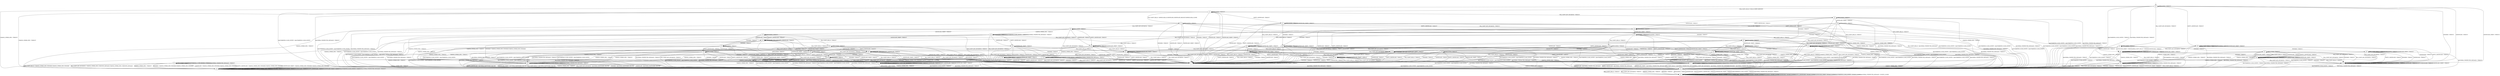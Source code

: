digraph h8 {
s0 [label="s0"];
s1 [label="s1"];
s2 [label="s2"];
s6 [label="s6"];
s10 [label="s10"];
s12 [label="s12"];
s20 [label="s20"];
s3 [label="s3"];
s4 [label="s4"];
s7 [label="s7"];
s8 [label="s8"];
s9 [label="s9"];
s11 [label="s11"];
s21 [label="s21"];
s32 [label="s32"];
s41 [label="s41"];
s5 [label="s5"];
s13 [label="s13"];
s14 [label="s14"];
s22 [label="s22"];
s23 [label="s23"];
s33 [label="s33"];
s34 [label="s34"];
s42 [label="s42"];
s44 [label="s44"];
s15 [label="s15"];
s16 [label="s16"];
s24 [label="s24"];
s25 [label="s25"];
s37 [label="s37"];
s38 [label="s38"];
s43 [label="s43"];
s45 [label="s45"];
s47 [label="s47"];
s17 [label="s17"];
s18 [label="s18"];
s19 [label="s19"];
s26 [label="s26"];
s27 [label="s27"];
s28 [label="s28"];
s35 [label="s35"];
s46 [label="s46"];
s48 [label="s48"];
s29 [label="s29"];
s30 [label="s30"];
s36 [label="s36"];
s39 [label="s39"];
s49 [label="s49"];
s31 [label="s31"];
s40 [label="s40"];
s0 -> s1 [label="RSA_CLIENT_HELLO / HELLO_VERIFY_REQUEST"];
s0 -> s2 [label="RSA_CLIENT_KEY_EXCHANGE / TIMEOUT"];
s0 -> s10 [label="CHANGE_CIPHER_SPEC / TIMEOUT"];
s0 -> s12 [label="FINISHED / TIMEOUT"];
s0 -> s0 [label="APPLICATION / TIMEOUT"];
s0 -> s12 [label="CERTIFICATE / TIMEOUT"];
s0 -> s20 [label="EMPTY_CERTIFICATE / TIMEOUT"];
s0 -> s12 [label="CERTIFICATE_VERIFY / TIMEOUT"];
s0 -> s6 [label="Alert(WARNING,CLOSE_NOTIFY) / TIMEOUT"];
s0 -> s6 [label="Alert(FATAL,UNEXPECTED_MESSAGE) / TIMEOUT"];
s1 -> s3 [label="RSA_CLIENT_HELLO / SERVER_HELLO,CERTIFICATE,CERTIFICATE_REQUEST,SERVER_HELLO_DONE"];
s1 -> s4 [label="RSA_CLIENT_KEY_EXCHANGE / TIMEOUT"];
s1 -> s10 [label="CHANGE_CIPHER_SPEC / TIMEOUT"];
s1 -> s7 [label="FINISHED / TIMEOUT"];
s1 -> s1 [label="APPLICATION / TIMEOUT"];
s1 -> s7 [label="CERTIFICATE / TIMEOUT"];
s1 -> s11 [label="EMPTY_CERTIFICATE / TIMEOUT"];
s1 -> s7 [label="CERTIFICATE_VERIFY / TIMEOUT"];
s1 -> s6 [label="Alert(WARNING,CLOSE_NOTIFY) / Alert(WARNING,CLOSE_NOTIFY)"];
s1 -> s6 [label="Alert(FATAL,UNEXPECTED_MESSAGE) / TIMEOUT"];
s2 -> s41 [label="RSA_CLIENT_HELLO / TIMEOUT"];
s2 -> s12 [label="RSA_CLIENT_KEY_EXCHANGE / TIMEOUT"];
s2 -> s8 [label="CHANGE_CIPHER_SPEC / TIMEOUT"];
s2 -> s21 [label="FINISHED / TIMEOUT"];
s2 -> s2 [label="APPLICATION / TIMEOUT"];
s2 -> s41 [label="CERTIFICATE / TIMEOUT"];
s2 -> s41 [label="EMPTY_CERTIFICATE / TIMEOUT"];
s2 -> s41 [label="CERTIFICATE_VERIFY / TIMEOUT"];
s2 -> s6 [label="Alert(WARNING,CLOSE_NOTIFY) / TIMEOUT"];
s2 -> s6 [label="Alert(FATAL,UNEXPECTED_MESSAGE) / TIMEOUT"];
s6 -> s9 [label="RSA_CLIENT_HELLO / TIMEOUT"];
s6 -> s9 [label="RSA_CLIENT_KEY_EXCHANGE / TIMEOUT"];
s6 -> s9 [label="CHANGE_CIPHER_SPEC / TIMEOUT"];
s6 -> s9 [label="FINISHED / TIMEOUT"];
s6 -> s9 [label="APPLICATION / TIMEOUT"];
s6 -> s9 [label="CERTIFICATE / TIMEOUT"];
s6 -> s9 [label="EMPTY_CERTIFICATE / TIMEOUT"];
s6 -> s9 [label="CERTIFICATE_VERIFY / TIMEOUT"];
s6 -> s9 [label="Alert(WARNING,CLOSE_NOTIFY) / TIMEOUT"];
s6 -> s9 [label="Alert(FATAL,UNEXPECTED_MESSAGE) / TIMEOUT"];
s10 -> s10 [label="RSA_CLIENT_HELLO / TIMEOUT"];
s10 -> s10 [label="RSA_CLIENT_KEY_EXCHANGE / TIMEOUT"];
s10 -> s10 [label="CHANGE_CIPHER_SPEC / TIMEOUT"];
s10 -> s10 [label="FINISHED / TIMEOUT"];
s10 -> s10 [label="APPLICATION / TIMEOUT"];
s10 -> s10 [label="CERTIFICATE / TIMEOUT"];
s10 -> s10 [label="EMPTY_CERTIFICATE / TIMEOUT"];
s10 -> s10 [label="CERTIFICATE_VERIFY / TIMEOUT"];
s10 -> s10 [label="Alert(WARNING,CLOSE_NOTIFY) / TIMEOUT"];
s10 -> s10 [label="Alert(FATAL,UNEXPECTED_MESSAGE) / TIMEOUT"];
s12 -> s12 [label="RSA_CLIENT_HELLO / TIMEOUT"];
s12 -> s12 [label="RSA_CLIENT_KEY_EXCHANGE / TIMEOUT"];
s12 -> s10 [label="CHANGE_CIPHER_SPEC / TIMEOUT"];
s12 -> s12 [label="FINISHED / TIMEOUT"];
s12 -> s12 [label="APPLICATION / TIMEOUT"];
s12 -> s12 [label="CERTIFICATE / TIMEOUT"];
s12 -> s12 [label="EMPTY_CERTIFICATE / TIMEOUT"];
s12 -> s12 [label="CERTIFICATE_VERIFY / TIMEOUT"];
s12 -> s6 [label="Alert(WARNING,CLOSE_NOTIFY) / TIMEOUT"];
s12 -> s6 [label="Alert(FATAL,UNEXPECTED_MESSAGE) / TIMEOUT"];
s20 -> s20 [label="RSA_CLIENT_HELLO / TIMEOUT"];
s20 -> s41 [label="RSA_CLIENT_KEY_EXCHANGE / TIMEOUT"];
s20 -> s8 [label="CHANGE_CIPHER_SPEC / TIMEOUT"];
s20 -> s32 [label="FINISHED / TIMEOUT"];
s20 -> s20 [label="APPLICATION / TIMEOUT"];
s20 -> s12 [label="CERTIFICATE / TIMEOUT"];
s20 -> s12 [label="EMPTY_CERTIFICATE / TIMEOUT"];
s20 -> s20 [label="CERTIFICATE_VERIFY / TIMEOUT"];
s20 -> s6 [label="Alert(WARNING,CLOSE_NOTIFY) / TIMEOUT"];
s20 -> s6 [label="Alert(FATAL,UNEXPECTED_MESSAGE) / TIMEOUT"];
s3 -> s6 [label="RSA_CLIENT_HELLO / Alert(FATAL,UNEXPECTED_MESSAGE)"];
s3 -> s13 [label="RSA_CLIENT_KEY_EXCHANGE / TIMEOUT"];
s3 -> s10 [label="CHANGE_CIPHER_SPEC / TIMEOUT"];
s3 -> s7 [label="FINISHED / TIMEOUT"];
s3 -> s3 [label="APPLICATION / TIMEOUT"];
s3 -> s7 [label="CERTIFICATE / TIMEOUT"];
s3 -> s42 [label="EMPTY_CERTIFICATE / TIMEOUT"];
s3 -> s7 [label="CERTIFICATE_VERIFY / TIMEOUT"];
s3 -> s6 [label="Alert(WARNING,CLOSE_NOTIFY) / Alert(WARNING,CLOSE_NOTIFY)"];
s3 -> s6 [label="Alert(FATAL,UNEXPECTED_MESSAGE) / TIMEOUT"];
s4 -> s14 [label="RSA_CLIENT_HELLO / TIMEOUT"];
s4 -> s7 [label="RSA_CLIENT_KEY_EXCHANGE / TIMEOUT"];
s4 -> s5 [label="CHANGE_CIPHER_SPEC / TIMEOUT"];
s4 -> s22 [label="FINISHED / TIMEOUT"];
s4 -> s4 [label="APPLICATION / TIMEOUT"];
s4 -> s42 [label="CERTIFICATE / TIMEOUT"];
s4 -> s42 [label="EMPTY_CERTIFICATE / TIMEOUT"];
s4 -> s33 [label="CERTIFICATE_VERIFY / TIMEOUT"];
s4 -> s6 [label="Alert(WARNING,CLOSE_NOTIFY) / Alert(WARNING,CLOSE_NOTIFY)"];
s4 -> s6 [label="Alert(FATAL,UNEXPECTED_MESSAGE) / TIMEOUT"];
s7 -> s7 [label="RSA_CLIENT_HELLO / TIMEOUT"];
s7 -> s7 [label="RSA_CLIENT_KEY_EXCHANGE / TIMEOUT"];
s7 -> s10 [label="CHANGE_CIPHER_SPEC / TIMEOUT"];
s7 -> s7 [label="FINISHED / TIMEOUT"];
s7 -> s7 [label="APPLICATION / TIMEOUT"];
s7 -> s7 [label="CERTIFICATE / TIMEOUT"];
s7 -> s7 [label="EMPTY_CERTIFICATE / TIMEOUT"];
s7 -> s7 [label="CERTIFICATE_VERIFY / TIMEOUT"];
s7 -> s6 [label="Alert(WARNING,CLOSE_NOTIFY) / Alert(WARNING,CLOSE_NOTIFY)"];
s7 -> s6 [label="Alert(FATAL,UNEXPECTED_MESSAGE) / TIMEOUT"];
s8 -> s6 [label="RSA_CLIENT_HELLO / TIMEOUT"];
s8 -> s6 [label="RSA_CLIENT_KEY_EXCHANGE / TIMEOUT"];
s8 -> s10 [label="CHANGE_CIPHER_SPEC / TIMEOUT"];
s8 -> s6 [label="FINISHED / TIMEOUT"];
s8 -> s8 [label="APPLICATION / TIMEOUT"];
s8 -> s6 [label="CERTIFICATE / TIMEOUT"];
s8 -> s6 [label="EMPTY_CERTIFICATE / TIMEOUT"];
s8 -> s6 [label="CERTIFICATE_VERIFY / TIMEOUT"];
s8 -> s8 [label="Alert(WARNING,CLOSE_NOTIFY) / TIMEOUT"];
s8 -> s8 [label="Alert(FATAL,UNEXPECTED_MESSAGE) / TIMEOUT"];
s9 -> s9 [label="RSA_CLIENT_HELLO / SOCKET_CLOSED"];
s9 -> s9 [label="RSA_CLIENT_KEY_EXCHANGE / SOCKET_CLOSED"];
s9 -> s9 [label="CHANGE_CIPHER_SPEC / SOCKET_CLOSED"];
s9 -> s9 [label="FINISHED / SOCKET_CLOSED"];
s9 -> s9 [label="APPLICATION / SOCKET_CLOSED"];
s9 -> s9 [label="CERTIFICATE / SOCKET_CLOSED"];
s9 -> s9 [label="EMPTY_CERTIFICATE / SOCKET_CLOSED"];
s9 -> s9 [label="CERTIFICATE_VERIFY / SOCKET_CLOSED"];
s9 -> s9 [label="Alert(WARNING,CLOSE_NOTIFY) / SOCKET_CLOSED"];
s9 -> s9 [label="Alert(FATAL,UNEXPECTED_MESSAGE) / SOCKET_CLOSED"];
s11 -> s34 [label="RSA_CLIENT_HELLO / TIMEOUT"];
s11 -> s42 [label="RSA_CLIENT_KEY_EXCHANGE / TIMEOUT"];
s11 -> s5 [label="CHANGE_CIPHER_SPEC / TIMEOUT"];
s11 -> s23 [label="FINISHED / TIMEOUT"];
s11 -> s11 [label="APPLICATION / TIMEOUT"];
s11 -> s7 [label="CERTIFICATE / TIMEOUT"];
s11 -> s7 [label="EMPTY_CERTIFICATE / TIMEOUT"];
s11 -> s11 [label="CERTIFICATE_VERIFY / TIMEOUT"];
s11 -> s6 [label="Alert(WARNING,CLOSE_NOTIFY) / Alert(WARNING,CLOSE_NOTIFY)"];
s11 -> s6 [label="Alert(FATAL,UNEXPECTED_MESSAGE) / TIMEOUT"];
s21 -> s44 [label="RSA_CLIENT_HELLO / TIMEOUT"];
s21 -> s12 [label="RSA_CLIENT_KEY_EXCHANGE / TIMEOUT"];
s21 -> s8 [label="CHANGE_CIPHER_SPEC / TIMEOUT"];
s21 -> s12 [label="FINISHED / TIMEOUT"];
s21 -> s21 [label="APPLICATION / TIMEOUT"];
s21 -> s44 [label="CERTIFICATE / TIMEOUT"];
s21 -> s44 [label="EMPTY_CERTIFICATE / TIMEOUT"];
s21 -> s44 [label="CERTIFICATE_VERIFY / TIMEOUT"];
s21 -> s6 [label="Alert(WARNING,CLOSE_NOTIFY) / TIMEOUT"];
s21 -> s6 [label="Alert(FATAL,UNEXPECTED_MESSAGE) / TIMEOUT"];
s32 -> s32 [label="RSA_CLIENT_HELLO / TIMEOUT"];
s32 -> s44 [label="RSA_CLIENT_KEY_EXCHANGE / TIMEOUT"];
s32 -> s8 [label="CHANGE_CIPHER_SPEC / TIMEOUT"];
s32 -> s12 [label="FINISHED / TIMEOUT"];
s32 -> s32 [label="APPLICATION / TIMEOUT"];
s32 -> s12 [label="CERTIFICATE / TIMEOUT"];
s32 -> s12 [label="EMPTY_CERTIFICATE / TIMEOUT"];
s32 -> s32 [label="CERTIFICATE_VERIFY / TIMEOUT"];
s32 -> s6 [label="Alert(WARNING,CLOSE_NOTIFY) / TIMEOUT"];
s32 -> s6 [label="Alert(FATAL,UNEXPECTED_MESSAGE) / TIMEOUT"];
s41 -> s12 [label="RSA_CLIENT_HELLO / TIMEOUT"];
s41 -> s12 [label="RSA_CLIENT_KEY_EXCHANGE / TIMEOUT"];
s41 -> s8 [label="CHANGE_CIPHER_SPEC / TIMEOUT"];
s41 -> s44 [label="FINISHED / TIMEOUT"];
s41 -> s41 [label="APPLICATION / TIMEOUT"];
s41 -> s41 [label="CERTIFICATE / TIMEOUT"];
s41 -> s41 [label="EMPTY_CERTIFICATE / TIMEOUT"];
s41 -> s41 [label="CERTIFICATE_VERIFY / TIMEOUT"];
s41 -> s6 [label="Alert(WARNING,CLOSE_NOTIFY) / TIMEOUT"];
s41 -> s6 [label="Alert(FATAL,UNEXPECTED_MESSAGE) / TIMEOUT"];
s5 -> s6 [label="RSA_CLIENT_HELLO / Alert(FATAL,UNEXPECTED_MESSAGE)"];
s5 -> s6 [label="RSA_CLIENT_KEY_EXCHANGE / Alert(FATAL,UNEXPECTED_MESSAGE)"];
s5 -> s10 [label="CHANGE_CIPHER_SPEC / TIMEOUT"];
s5 -> s6 [label="FINISHED / Alert(FATAL,UNEXPECTED_MESSAGE)"];
s5 -> s5 [label="APPLICATION / TIMEOUT"];
s5 -> s6 [label="CERTIFICATE / Alert(FATAL,UNEXPECTED_MESSAGE)"];
s5 -> s6 [label="EMPTY_CERTIFICATE / Alert(FATAL,UNEXPECTED_MESSAGE)"];
s5 -> s6 [label="CERTIFICATE_VERIFY / Alert(FATAL,UNEXPECTED_MESSAGE)"];
s5 -> s5 [label="Alert(WARNING,CLOSE_NOTIFY) / TIMEOUT"];
s5 -> s5 [label="Alert(FATAL,UNEXPECTED_MESSAGE) / TIMEOUT"];
s13 -> s14 [label="RSA_CLIENT_HELLO / TIMEOUT"];
s13 -> s7 [label="RSA_CLIENT_KEY_EXCHANGE / TIMEOUT"];
s13 -> s15 [label="CHANGE_CIPHER_SPEC / TIMEOUT"];
s13 -> s22 [label="FINISHED / TIMEOUT"];
s13 -> s13 [label="APPLICATION / TIMEOUT"];
s13 -> s24 [label="CERTIFICATE / TIMEOUT"];
s13 -> s24 [label="EMPTY_CERTIFICATE / TIMEOUT"];
s13 -> s16 [label="CERTIFICATE_VERIFY / TIMEOUT"];
s13 -> s6 [label="Alert(WARNING,CLOSE_NOTIFY) / Alert(WARNING,CLOSE_NOTIFY)"];
s13 -> s6 [label="Alert(FATAL,UNEXPECTED_MESSAGE) / TIMEOUT"];
s14 -> s7 [label="RSA_CLIENT_HELLO / TIMEOUT"];
s14 -> s7 [label="RSA_CLIENT_KEY_EXCHANGE / TIMEOUT"];
s14 -> s5 [label="CHANGE_CIPHER_SPEC / TIMEOUT"];
s14 -> s25 [label="FINISHED / TIMEOUT"];
s14 -> s14 [label="APPLICATION / TIMEOUT"];
s14 -> s43 [label="CERTIFICATE / TIMEOUT"];
s14 -> s43 [label="EMPTY_CERTIFICATE / TIMEOUT"];
s14 -> s14 [label="CERTIFICATE_VERIFY / TIMEOUT"];
s14 -> s6 [label="Alert(WARNING,CLOSE_NOTIFY) / Alert(WARNING,CLOSE_NOTIFY)"];
s14 -> s6 [label="Alert(FATAL,UNEXPECTED_MESSAGE) / TIMEOUT"];
s22 -> s25 [label="RSA_CLIENT_HELLO / TIMEOUT"];
s22 -> s7 [label="RSA_CLIENT_KEY_EXCHANGE / TIMEOUT"];
s22 -> s5 [label="CHANGE_CIPHER_SPEC / TIMEOUT"];
s22 -> s7 [label="FINISHED / TIMEOUT"];
s22 -> s22 [label="APPLICATION / TIMEOUT"];
s22 -> s45 [label="CERTIFICATE / TIMEOUT"];
s22 -> s45 [label="EMPTY_CERTIFICATE / TIMEOUT"];
s22 -> s37 [label="CERTIFICATE_VERIFY / TIMEOUT"];
s22 -> s6 [label="Alert(WARNING,CLOSE_NOTIFY) / Alert(WARNING,CLOSE_NOTIFY)"];
s22 -> s6 [label="Alert(FATAL,UNEXPECTED_MESSAGE) / TIMEOUT"];
s23 -> s38 [label="RSA_CLIENT_HELLO / TIMEOUT"];
s23 -> s45 [label="RSA_CLIENT_KEY_EXCHANGE / TIMEOUT"];
s23 -> s5 [label="CHANGE_CIPHER_SPEC / TIMEOUT"];
s23 -> s7 [label="FINISHED / TIMEOUT"];
s23 -> s23 [label="APPLICATION / TIMEOUT"];
s23 -> s7 [label="CERTIFICATE / TIMEOUT"];
s23 -> s7 [label="EMPTY_CERTIFICATE / TIMEOUT"];
s23 -> s23 [label="CERTIFICATE_VERIFY / TIMEOUT"];
s23 -> s6 [label="Alert(WARNING,CLOSE_NOTIFY) / Alert(WARNING,CLOSE_NOTIFY)"];
s23 -> s6 [label="Alert(FATAL,UNEXPECTED_MESSAGE) / TIMEOUT"];
s33 -> s14 [label="RSA_CLIENT_HELLO / TIMEOUT"];
s33 -> s7 [label="RSA_CLIENT_KEY_EXCHANGE / TIMEOUT"];
s33 -> s5 [label="CHANGE_CIPHER_SPEC / TIMEOUT"];
s33 -> s37 [label="FINISHED / TIMEOUT"];
s33 -> s33 [label="APPLICATION / TIMEOUT"];
s33 -> s42 [label="CERTIFICATE / TIMEOUT"];
s33 -> s42 [label="EMPTY_CERTIFICATE / TIMEOUT"];
s33 -> s7 [label="CERTIFICATE_VERIFY / TIMEOUT"];
s33 -> s6 [label="Alert(WARNING,CLOSE_NOTIFY) / Alert(WARNING,CLOSE_NOTIFY)"];
s33 -> s6 [label="Alert(FATAL,UNEXPECTED_MESSAGE) / TIMEOUT"];
s34 -> s7 [label="RSA_CLIENT_HELLO / TIMEOUT"];
s34 -> s43 [label="RSA_CLIENT_KEY_EXCHANGE / TIMEOUT"];
s34 -> s5 [label="CHANGE_CIPHER_SPEC / TIMEOUT"];
s34 -> s38 [label="FINISHED / TIMEOUT"];
s34 -> s34 [label="APPLICATION / TIMEOUT"];
s34 -> s7 [label="CERTIFICATE / TIMEOUT"];
s34 -> s7 [label="EMPTY_CERTIFICATE / TIMEOUT"];
s34 -> s34 [label="CERTIFICATE_VERIFY / TIMEOUT"];
s34 -> s6 [label="Alert(WARNING,CLOSE_NOTIFY) / Alert(WARNING,CLOSE_NOTIFY)"];
s34 -> s6 [label="Alert(FATAL,UNEXPECTED_MESSAGE) / TIMEOUT"];
s42 -> s34 [label="RSA_CLIENT_HELLO / TIMEOUT"];
s42 -> s24 [label="RSA_CLIENT_KEY_EXCHANGE / TIMEOUT"];
s42 -> s5 [label="CHANGE_CIPHER_SPEC / TIMEOUT"];
s42 -> s23 [label="FINISHED / TIMEOUT"];
s42 -> s42 [label="APPLICATION / TIMEOUT"];
s42 -> s7 [label="CERTIFICATE / TIMEOUT"];
s42 -> s7 [label="EMPTY_CERTIFICATE / TIMEOUT"];
s42 -> s47 [label="CERTIFICATE_VERIFY / TIMEOUT"];
s42 -> s6 [label="Alert(WARNING,CLOSE_NOTIFY) / Alert(WARNING,CLOSE_NOTIFY)"];
s42 -> s6 [label="Alert(FATAL,UNEXPECTED_MESSAGE) / TIMEOUT"];
s44 -> s12 [label="RSA_CLIENT_HELLO / TIMEOUT"];
s44 -> s12 [label="RSA_CLIENT_KEY_EXCHANGE / TIMEOUT"];
s44 -> s8 [label="CHANGE_CIPHER_SPEC / TIMEOUT"];
s44 -> s12 [label="FINISHED / TIMEOUT"];
s44 -> s44 [label="APPLICATION / TIMEOUT"];
s44 -> s44 [label="CERTIFICATE / TIMEOUT"];
s44 -> s44 [label="EMPTY_CERTIFICATE / TIMEOUT"];
s44 -> s44 [label="CERTIFICATE_VERIFY / TIMEOUT"];
s44 -> s6 [label="Alert(WARNING,CLOSE_NOTIFY) / TIMEOUT"];
s44 -> s6 [label="Alert(FATAL,UNEXPECTED_MESSAGE) / TIMEOUT"];
s15 -> s43 [label="RSA_CLIENT_HELLO / TIMEOUT"];
s15 -> s7 [label="RSA_CLIENT_KEY_EXCHANGE / TIMEOUT"];
s15 -> s10 [label="CHANGE_CIPHER_SPEC / TIMEOUT"];
s15 -> s17 [label="FINISHED / CHANGE_CIPHER_SPEC,FINISHED,CHANGE_CIPHER_SPEC,FINISHED"];
s15 -> s15 [label="APPLICATION / TIMEOUT"];
s15 -> s26 [label="CERTIFICATE / TIMEOUT"];
s15 -> s26 [label="EMPTY_CERTIFICATE / TIMEOUT"];
s15 -> s18 [label="CERTIFICATE_VERIFY / TIMEOUT"];
s15 -> s15 [label="Alert(WARNING,CLOSE_NOTIFY) / TIMEOUT"];
s15 -> s15 [label="Alert(FATAL,UNEXPECTED_MESSAGE) / TIMEOUT"];
s16 -> s35 [label="RSA_CLIENT_HELLO / TIMEOUT"];
s16 -> s7 [label="RSA_CLIENT_KEY_EXCHANGE / TIMEOUT"];
s16 -> s19 [label="CHANGE_CIPHER_SPEC / TIMEOUT"];
s16 -> s27 [label="FINISHED / TIMEOUT"];
s16 -> s16 [label="APPLICATION / TIMEOUT"];
s16 -> s18 [label="CERTIFICATE / TIMEOUT"];
s16 -> s18 [label="EMPTY_CERTIFICATE / TIMEOUT"];
s16 -> s7 [label="CERTIFICATE_VERIFY / TIMEOUT"];
s16 -> s6 [label="Alert(WARNING,CLOSE_NOTIFY) / Alert(WARNING,CLOSE_NOTIFY)"];
s16 -> s6 [label="Alert(FATAL,UNEXPECTED_MESSAGE) / TIMEOUT"];
s24 -> s43 [label="RSA_CLIENT_HELLO / TIMEOUT"];
s24 -> s7 [label="RSA_CLIENT_KEY_EXCHANGE / TIMEOUT"];
s24 -> s28 [label="CHANGE_CIPHER_SPEC / TIMEOUT"];
s24 -> s45 [label="FINISHED / TIMEOUT"];
s24 -> s24 [label="APPLICATION / TIMEOUT"];
s24 -> s7 [label="CERTIFICATE / TIMEOUT"];
s24 -> s7 [label="EMPTY_CERTIFICATE / TIMEOUT"];
s24 -> s24 [label="CERTIFICATE_VERIFY / TIMEOUT"];
s24 -> s6 [label="Alert(WARNING,CLOSE_NOTIFY) / Alert(WARNING,CLOSE_NOTIFY)"];
s24 -> s6 [label="Alert(FATAL,UNEXPECTED_MESSAGE) / TIMEOUT"];
s25 -> s7 [label="RSA_CLIENT_HELLO / TIMEOUT"];
s25 -> s7 [label="RSA_CLIENT_KEY_EXCHANGE / TIMEOUT"];
s25 -> s5 [label="CHANGE_CIPHER_SPEC / TIMEOUT"];
s25 -> s7 [label="FINISHED / TIMEOUT"];
s25 -> s25 [label="APPLICATION / TIMEOUT"];
s25 -> s46 [label="CERTIFICATE / TIMEOUT"];
s25 -> s46 [label="EMPTY_CERTIFICATE / TIMEOUT"];
s25 -> s25 [label="CERTIFICATE_VERIFY / TIMEOUT"];
s25 -> s6 [label="Alert(WARNING,CLOSE_NOTIFY) / Alert(WARNING,CLOSE_NOTIFY)"];
s25 -> s6 [label="Alert(FATAL,UNEXPECTED_MESSAGE) / TIMEOUT"];
s37 -> s25 [label="RSA_CLIENT_HELLO / TIMEOUT"];
s37 -> s7 [label="RSA_CLIENT_KEY_EXCHANGE / TIMEOUT"];
s37 -> s5 [label="CHANGE_CIPHER_SPEC / TIMEOUT"];
s37 -> s7 [label="FINISHED / TIMEOUT"];
s37 -> s37 [label="APPLICATION / TIMEOUT"];
s37 -> s45 [label="CERTIFICATE / TIMEOUT"];
s37 -> s45 [label="EMPTY_CERTIFICATE / TIMEOUT"];
s37 -> s7 [label="CERTIFICATE_VERIFY / TIMEOUT"];
s37 -> s6 [label="Alert(WARNING,CLOSE_NOTIFY) / Alert(WARNING,CLOSE_NOTIFY)"];
s37 -> s6 [label="Alert(FATAL,UNEXPECTED_MESSAGE) / TIMEOUT"];
s38 -> s7 [label="RSA_CLIENT_HELLO / TIMEOUT"];
s38 -> s46 [label="RSA_CLIENT_KEY_EXCHANGE / TIMEOUT"];
s38 -> s5 [label="CHANGE_CIPHER_SPEC / TIMEOUT"];
s38 -> s7 [label="FINISHED / TIMEOUT"];
s38 -> s38 [label="APPLICATION / TIMEOUT"];
s38 -> s7 [label="CERTIFICATE / TIMEOUT"];
s38 -> s7 [label="EMPTY_CERTIFICATE / TIMEOUT"];
s38 -> s38 [label="CERTIFICATE_VERIFY / TIMEOUT"];
s38 -> s6 [label="Alert(WARNING,CLOSE_NOTIFY) / Alert(WARNING,CLOSE_NOTIFY)"];
s38 -> s6 [label="Alert(FATAL,UNEXPECTED_MESSAGE) / TIMEOUT"];
s43 -> s7 [label="RSA_CLIENT_HELLO / TIMEOUT"];
s43 -> s7 [label="RSA_CLIENT_KEY_EXCHANGE / TIMEOUT"];
s43 -> s5 [label="CHANGE_CIPHER_SPEC / TIMEOUT"];
s43 -> s46 [label="FINISHED / TIMEOUT"];
s43 -> s43 [label="APPLICATION / TIMEOUT"];
s43 -> s7 [label="CERTIFICATE / TIMEOUT"];
s43 -> s7 [label="EMPTY_CERTIFICATE / TIMEOUT"];
s43 -> s43 [label="CERTIFICATE_VERIFY / TIMEOUT"];
s43 -> s6 [label="Alert(WARNING,CLOSE_NOTIFY) / Alert(WARNING,CLOSE_NOTIFY)"];
s43 -> s6 [label="Alert(FATAL,UNEXPECTED_MESSAGE) / TIMEOUT"];
s45 -> s46 [label="RSA_CLIENT_HELLO / TIMEOUT"];
s45 -> s7 [label="RSA_CLIENT_KEY_EXCHANGE / TIMEOUT"];
s45 -> s5 [label="CHANGE_CIPHER_SPEC / TIMEOUT"];
s45 -> s7 [label="FINISHED / TIMEOUT"];
s45 -> s45 [label="APPLICATION / TIMEOUT"];
s45 -> s7 [label="CERTIFICATE / TIMEOUT"];
s45 -> s7 [label="EMPTY_CERTIFICATE / TIMEOUT"];
s45 -> s45 [label="CERTIFICATE_VERIFY / TIMEOUT"];
s45 -> s6 [label="Alert(WARNING,CLOSE_NOTIFY) / Alert(WARNING,CLOSE_NOTIFY)"];
s45 -> s6 [label="Alert(FATAL,UNEXPECTED_MESSAGE) / TIMEOUT"];
s47 -> s48 [label="RSA_CLIENT_HELLO / TIMEOUT"];
s47 -> s18 [label="RSA_CLIENT_KEY_EXCHANGE / TIMEOUT"];
s47 -> s19 [label="CHANGE_CIPHER_SPEC / TIMEOUT"];
s47 -> s47 [label="FINISHED / TIMEOUT"];
s47 -> s47 [label="APPLICATION / TIMEOUT"];
s47 -> s7 [label="CERTIFICATE / TIMEOUT"];
s47 -> s7 [label="EMPTY_CERTIFICATE / TIMEOUT"];
s47 -> s7 [label="CERTIFICATE_VERIFY / TIMEOUT"];
s47 -> s6 [label="Alert(WARNING,CLOSE_NOTIFY) / Alert(WARNING,CLOSE_NOTIFY)"];
s47 -> s6 [label="Alert(FATAL,UNEXPECTED_MESSAGE) / TIMEOUT"];
s17 -> s17 [label="RSA_CLIENT_HELLO / TIMEOUT"];
s17 -> s17 [label="RSA_CLIENT_KEY_EXCHANGE / TIMEOUT"];
s17 -> s10 [label="CHANGE_CIPHER_SPEC / TIMEOUT"];
s17 -> s17 [label="FINISHED / TIMEOUT"];
s17 -> s6 [label="APPLICATION / APPLICATION"];
s17 -> s17 [label="CERTIFICATE / TIMEOUT"];
s17 -> s17 [label="EMPTY_CERTIFICATE / TIMEOUT"];
s17 -> s17 [label="CERTIFICATE_VERIFY / TIMEOUT"];
s17 -> s6 [label="Alert(WARNING,CLOSE_NOTIFY) / TIMEOUT"];
s17 -> s6 [label="Alert(FATAL,UNEXPECTED_MESSAGE) / TIMEOUT"];
s18 -> s36 [label="RSA_CLIENT_HELLO / TIMEOUT"];
s18 -> s7 [label="RSA_CLIENT_KEY_EXCHANGE / TIMEOUT"];
s18 -> s19 [label="CHANGE_CIPHER_SPEC / TIMEOUT"];
s18 -> s27 [label="FINISHED / TIMEOUT"];
s18 -> s7 [label="APPLICATION / TIMEOUT"];
s18 -> s18 [label="CERTIFICATE / TIMEOUT"];
s18 -> s18 [label="EMPTY_CERTIFICATE / TIMEOUT"];
s18 -> s7 [label="CERTIFICATE_VERIFY / TIMEOUT"];
s18 -> s6 [label="Alert(WARNING,CLOSE_NOTIFY) / Alert(WARNING,CLOSE_NOTIFY)"];
s18 -> s6 [label="Alert(FATAL,UNEXPECTED_MESSAGE) / TIMEOUT"];
s19 -> s6 [label="RSA_CLIENT_HELLO / Alert(FATAL,HANDSHAKE_FAILURE)"];
s19 -> s6 [label="RSA_CLIENT_KEY_EXCHANGE / Alert(FATAL,HANDSHAKE_FAILURE)"];
s19 -> s10 [label="CHANGE_CIPHER_SPEC / TIMEOUT"];
s19 -> s6 [label="FINISHED / Alert(FATAL,HANDSHAKE_FAILURE)"];
s19 -> s19 [label="APPLICATION / TIMEOUT"];
s19 -> s6 [label="CERTIFICATE / Alert(FATAL,HANDSHAKE_FAILURE)"];
s19 -> s6 [label="EMPTY_CERTIFICATE / Alert(FATAL,HANDSHAKE_FAILURE)"];
s19 -> s6 [label="CERTIFICATE_VERIFY / Alert(FATAL,HANDSHAKE_FAILURE)"];
s19 -> s19 [label="Alert(WARNING,CLOSE_NOTIFY) / TIMEOUT"];
s19 -> s19 [label="Alert(FATAL,UNEXPECTED_MESSAGE) / TIMEOUT"];
s26 -> s43 [label="RSA_CLIENT_HELLO / TIMEOUT"];
s26 -> s7 [label="RSA_CLIENT_KEY_EXCHANGE / TIMEOUT"];
s26 -> s5 [label="CHANGE_CIPHER_SPEC / TIMEOUT"];
s26 -> s29 [label="FINISHED / TIMEOUT"];
s26 -> s7 [label="APPLICATION / TIMEOUT"];
s26 -> s7 [label="CERTIFICATE / TIMEOUT"];
s26 -> s7 [label="EMPTY_CERTIFICATE / TIMEOUT"];
s26 -> s26 [label="CERTIFICATE_VERIFY / TIMEOUT"];
s26 -> s6 [label="Alert(WARNING,CLOSE_NOTIFY) / Alert(WARNING,CLOSE_NOTIFY)"];
s26 -> s6 [label="Alert(FATAL,UNEXPECTED_MESSAGE) / TIMEOUT"];
s27 -> s39 [label="RSA_CLIENT_HELLO / TIMEOUT"];
s27 -> s7 [label="RSA_CLIENT_KEY_EXCHANGE / TIMEOUT"];
s27 -> s19 [label="CHANGE_CIPHER_SPEC / TIMEOUT"];
s27 -> s7 [label="FINISHED / TIMEOUT"];
s27 -> s27 [label="APPLICATION / TIMEOUT"];
s27 -> s30 [label="CERTIFICATE / TIMEOUT"];
s27 -> s30 [label="EMPTY_CERTIFICATE / TIMEOUT"];
s27 -> s7 [label="CERTIFICATE_VERIFY / TIMEOUT"];
s27 -> s6 [label="Alert(WARNING,CLOSE_NOTIFY) / Alert(WARNING,CLOSE_NOTIFY)"];
s27 -> s6 [label="Alert(FATAL,UNEXPECTED_MESSAGE) / TIMEOUT"];
s28 -> s7 [label="RSA_CLIENT_HELLO / TIMEOUT"];
s28 -> s7 [label="RSA_CLIENT_KEY_EXCHANGE / TIMEOUT"];
s28 -> s10 [label="CHANGE_CIPHER_SPEC / TIMEOUT"];
s28 -> s17 [label="FINISHED / CHANGE_CIPHER_SPEC,FINISHED,CHANGE_CIPHER_SPEC,FINISHED"];
s28 -> s28 [label="APPLICATION / TIMEOUT"];
s28 -> s7 [label="CERTIFICATE / TIMEOUT"];
s28 -> s7 [label="EMPTY_CERTIFICATE / TIMEOUT"];
s28 -> s7 [label="CERTIFICATE_VERIFY / TIMEOUT"];
s28 -> s28 [label="Alert(WARNING,CLOSE_NOTIFY) / TIMEOUT"];
s28 -> s28 [label="Alert(FATAL,UNEXPECTED_MESSAGE) / TIMEOUT"];
s35 -> s7 [label="RSA_CLIENT_HELLO / TIMEOUT"];
s35 -> s7 [label="RSA_CLIENT_KEY_EXCHANGE / TIMEOUT"];
s35 -> s19 [label="CHANGE_CIPHER_SPEC / TIMEOUT"];
s35 -> s39 [label="FINISHED / TIMEOUT"];
s35 -> s35 [label="APPLICATION / TIMEOUT"];
s35 -> s36 [label="CERTIFICATE / TIMEOUT"];
s35 -> s36 [label="EMPTY_CERTIFICATE / TIMEOUT"];
s35 -> s7 [label="CERTIFICATE_VERIFY / TIMEOUT"];
s35 -> s6 [label="Alert(WARNING,CLOSE_NOTIFY) / Alert(WARNING,CLOSE_NOTIFY)"];
s35 -> s6 [label="Alert(FATAL,UNEXPECTED_MESSAGE) / TIMEOUT"];
s46 -> s7 [label="RSA_CLIENT_HELLO / TIMEOUT"];
s46 -> s7 [label="RSA_CLIENT_KEY_EXCHANGE / TIMEOUT"];
s46 -> s5 [label="CHANGE_CIPHER_SPEC / TIMEOUT"];
s46 -> s7 [label="FINISHED / TIMEOUT"];
s46 -> s46 [label="APPLICATION / TIMEOUT"];
s46 -> s7 [label="CERTIFICATE / TIMEOUT"];
s46 -> s7 [label="EMPTY_CERTIFICATE / TIMEOUT"];
s46 -> s46 [label="CERTIFICATE_VERIFY / TIMEOUT"];
s46 -> s6 [label="Alert(WARNING,CLOSE_NOTIFY) / Alert(WARNING,CLOSE_NOTIFY)"];
s46 -> s6 [label="Alert(FATAL,UNEXPECTED_MESSAGE) / TIMEOUT"];
s48 -> s7 [label="RSA_CLIENT_HELLO / TIMEOUT"];
s48 -> s36 [label="RSA_CLIENT_KEY_EXCHANGE / TIMEOUT"];
s48 -> s19 [label="CHANGE_CIPHER_SPEC / TIMEOUT"];
s48 -> s49 [label="FINISHED / TIMEOUT"];
s48 -> s48 [label="APPLICATION / TIMEOUT"];
s48 -> s7 [label="CERTIFICATE / TIMEOUT"];
s48 -> s7 [label="EMPTY_CERTIFICATE / TIMEOUT"];
s48 -> s7 [label="CERTIFICATE_VERIFY / TIMEOUT"];
s48 -> s6 [label="Alert(WARNING,CLOSE_NOTIFY) / Alert(WARNING,CLOSE_NOTIFY)"];
s48 -> s6 [label="Alert(FATAL,UNEXPECTED_MESSAGE) / TIMEOUT"];
s29 -> s29 [label="RSA_CLIENT_HELLO / TIMEOUT"];
s29 -> s7 [label="RSA_CLIENT_KEY_EXCHANGE / TIMEOUT"];
s29 -> s31 [label="CHANGE_CIPHER_SPEC / TIMEOUT"];
s29 -> s7 [label="FINISHED / TIMEOUT"];
s29 -> s7 [label="APPLICATION / TIMEOUT"];
s29 -> s7 [label="CERTIFICATE / TIMEOUT"];
s29 -> s7 [label="EMPTY_CERTIFICATE / TIMEOUT"];
s29 -> s29 [label="CERTIFICATE_VERIFY / TIMEOUT"];
s29 -> s6 [label="Alert(WARNING,CLOSE_NOTIFY) / Alert(WARNING,CLOSE_NOTIFY)"];
s29 -> s6 [label="Alert(FATAL,UNEXPECTED_MESSAGE) / TIMEOUT"];
s30 -> s40 [label="RSA_CLIENT_HELLO / TIMEOUT"];
s30 -> s7 [label="RSA_CLIENT_KEY_EXCHANGE / TIMEOUT"];
s30 -> s19 [label="CHANGE_CIPHER_SPEC / TIMEOUT"];
s30 -> s7 [label="FINISHED / TIMEOUT"];
s30 -> s30 [label="APPLICATION / TIMEOUT"];
s30 -> s7 [label="CERTIFICATE / TIMEOUT"];
s30 -> s7 [label="EMPTY_CERTIFICATE / TIMEOUT"];
s30 -> s7 [label="CERTIFICATE_VERIFY / TIMEOUT"];
s30 -> s6 [label="Alert(WARNING,CLOSE_NOTIFY) / Alert(WARNING,CLOSE_NOTIFY)"];
s30 -> s6 [label="Alert(FATAL,UNEXPECTED_MESSAGE) / TIMEOUT"];
s36 -> s7 [label="RSA_CLIENT_HELLO / TIMEOUT"];
s36 -> s7 [label="RSA_CLIENT_KEY_EXCHANGE / TIMEOUT"];
s36 -> s19 [label="CHANGE_CIPHER_SPEC / TIMEOUT"];
s36 -> s40 [label="FINISHED / TIMEOUT"];
s36 -> s7 [label="APPLICATION / TIMEOUT"];
s36 -> s36 [label="CERTIFICATE / TIMEOUT"];
s36 -> s36 [label="EMPTY_CERTIFICATE / TIMEOUT"];
s36 -> s7 [label="CERTIFICATE_VERIFY / TIMEOUT"];
s36 -> s6 [label="Alert(WARNING,CLOSE_NOTIFY) / Alert(WARNING,CLOSE_NOTIFY)"];
s36 -> s6 [label="Alert(FATAL,UNEXPECTED_MESSAGE) / TIMEOUT"];
s39 -> s7 [label="RSA_CLIENT_HELLO / TIMEOUT"];
s39 -> s7 [label="RSA_CLIENT_KEY_EXCHANGE / TIMEOUT"];
s39 -> s19 [label="CHANGE_CIPHER_SPEC / TIMEOUT"];
s39 -> s7 [label="FINISHED / TIMEOUT"];
s39 -> s39 [label="APPLICATION / TIMEOUT"];
s39 -> s40 [label="CERTIFICATE / TIMEOUT"];
s39 -> s40 [label="EMPTY_CERTIFICATE / TIMEOUT"];
s39 -> s7 [label="CERTIFICATE_VERIFY / TIMEOUT"];
s39 -> s6 [label="Alert(WARNING,CLOSE_NOTIFY) / Alert(WARNING,CLOSE_NOTIFY)"];
s39 -> s6 [label="Alert(FATAL,UNEXPECTED_MESSAGE) / TIMEOUT"];
s49 -> s7 [label="RSA_CLIENT_HELLO / TIMEOUT"];
s49 -> s40 [label="RSA_CLIENT_KEY_EXCHANGE / TIMEOUT"];
s49 -> s19 [label="CHANGE_CIPHER_SPEC / TIMEOUT"];
s49 -> s7 [label="FINISHED / TIMEOUT"];
s49 -> s49 [label="APPLICATION / TIMEOUT"];
s49 -> s7 [label="CERTIFICATE / TIMEOUT"];
s49 -> s7 [label="EMPTY_CERTIFICATE / TIMEOUT"];
s49 -> s7 [label="CERTIFICATE_VERIFY / TIMEOUT"];
s49 -> s6 [label="Alert(WARNING,CLOSE_NOTIFY) / Alert(WARNING,CLOSE_NOTIFY)"];
s49 -> s6 [label="Alert(FATAL,UNEXPECTED_MESSAGE) / TIMEOUT"];
s31 -> s10 [label="RSA_CLIENT_HELLO / CHANGE_CIPHER_SPEC,FINISHED,CHANGE_CIPHER_SPEC,FINISHED"];
s31 -> s10 [label="RSA_CLIENT_KEY_EXCHANGE / CHANGE_CIPHER_SPEC,UNKNOWN_MESSAGE,CHANGE_CIPHER_SPEC,UNKNOWN_MESSAGE"];
s31 -> s10 [label="CHANGE_CIPHER_SPEC / TIMEOUT"];
s31 -> s10 [label="FINISHED / CHANGE_CIPHER_SPEC,FINISHED,CHANGE_CIPHER_SPEC,FINISHED"];
s31 -> s31 [label="APPLICATION / TIMEOUT"];
s31 -> s10 [label="CERTIFICATE / CHANGE_CIPHER_SPEC,FINISHED,CHANGE_CIPHER_SPEC,FINISHED"];
s31 -> s10 [label="EMPTY_CERTIFICATE / CHANGE_CIPHER_SPEC,FINISHED,CHANGE_CIPHER_SPEC,FINISHED"];
s31 -> s10 [label="CERTIFICATE_VERIFY / CHANGE_CIPHER_SPEC,FINISHED,CHANGE_CIPHER_SPEC,FINISHED"];
s31 -> s31 [label="Alert(WARNING,CLOSE_NOTIFY) / TIMEOUT"];
s31 -> s31 [label="Alert(FATAL,UNEXPECTED_MESSAGE) / TIMEOUT"];
s40 -> s7 [label="RSA_CLIENT_HELLO / TIMEOUT"];
s40 -> s7 [label="RSA_CLIENT_KEY_EXCHANGE / TIMEOUT"];
s40 -> s19 [label="CHANGE_CIPHER_SPEC / TIMEOUT"];
s40 -> s7 [label="FINISHED / TIMEOUT"];
s40 -> s40 [label="APPLICATION / TIMEOUT"];
s40 -> s7 [label="CERTIFICATE / TIMEOUT"];
s40 -> s7 [label="EMPTY_CERTIFICATE / TIMEOUT"];
s40 -> s7 [label="CERTIFICATE_VERIFY / TIMEOUT"];
s40 -> s6 [label="Alert(WARNING,CLOSE_NOTIFY) / Alert(WARNING,CLOSE_NOTIFY)"];
s40 -> s6 [label="Alert(FATAL,UNEXPECTED_MESSAGE) / TIMEOUT"];
__start0 [shape=none, label=""];
__start0 -> s0 [label=""];
}
